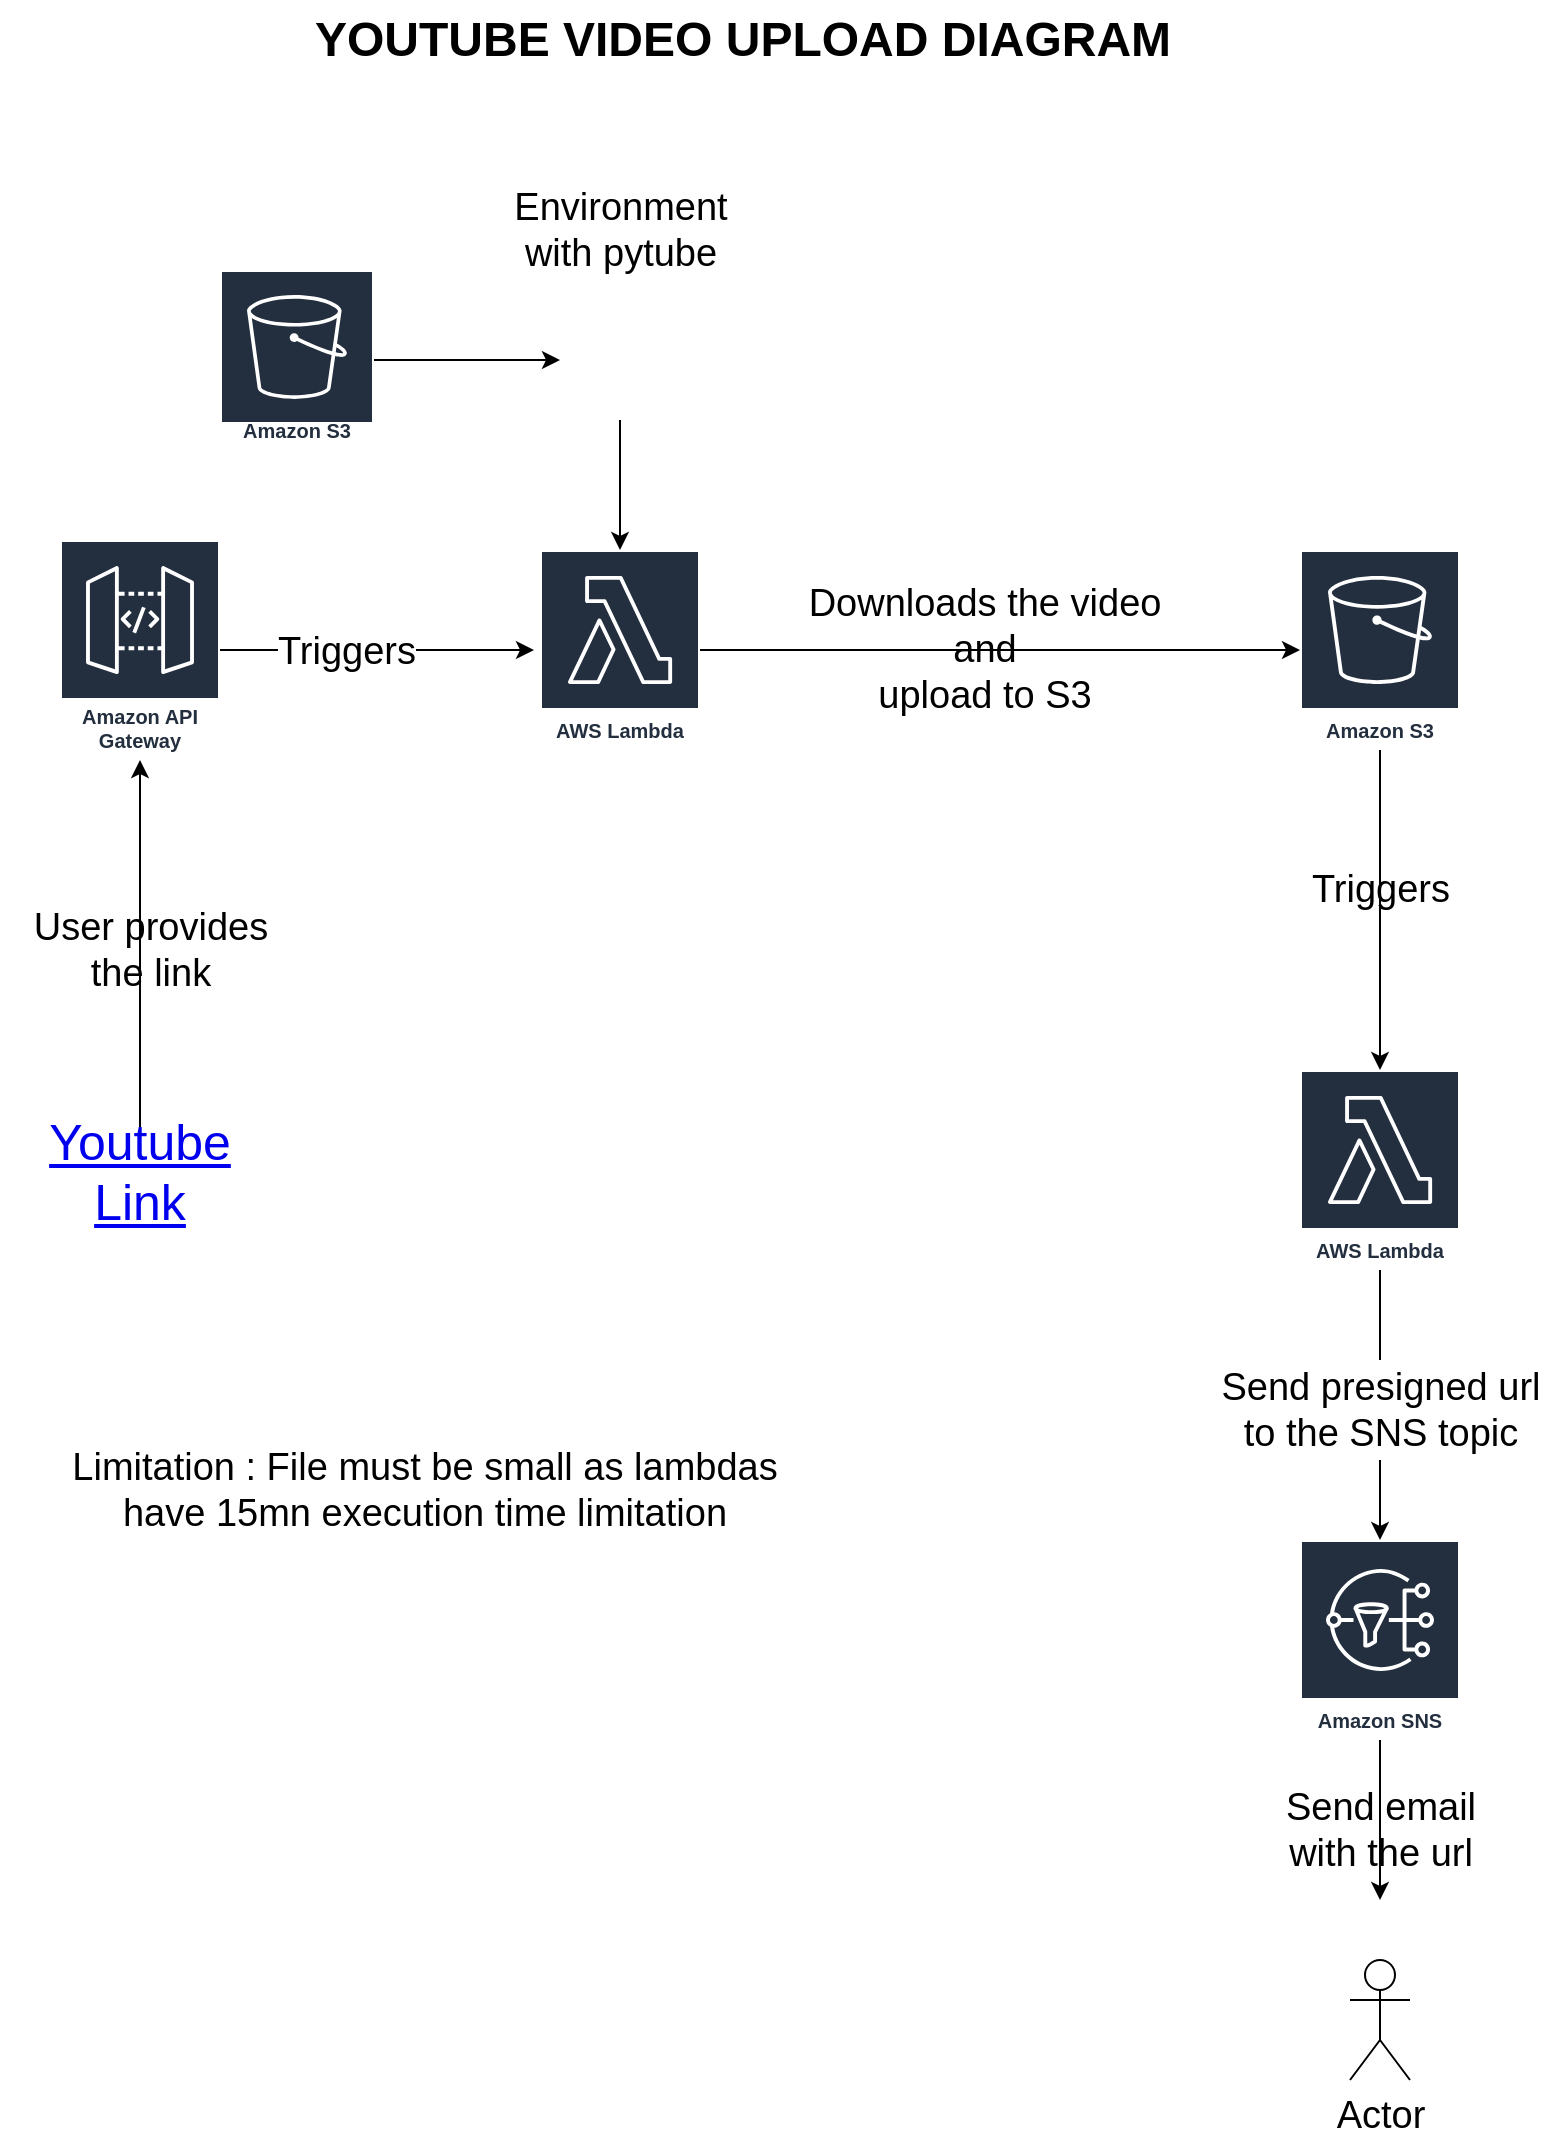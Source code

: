 <mxfile version="14.8.5" type="device" pages="5"><diagram id="CkXEugcUKZw_d5juXA9w" name="1st solution"><mxGraphModel dx="1730" dy="912" grid="1" gridSize="10" guides="1" tooltips="1" connect="1" arrows="1" fold="1" page="1" pageScale="1" pageWidth="827" pageHeight="1169" math="0" shadow="0"><root><mxCell id="0"/><mxCell id="1" parent="0"/><mxCell id="hHfQ01F3q0a4T5X6i5jK-23" style="edgeStyle=orthogonalEdgeStyle;rounded=0;orthogonalLoop=1;jettySize=auto;html=1;fontSize=19;" edge="1" parent="1" source="hHfQ01F3q0a4T5X6i5jK-1" target="hHfQ01F3q0a4T5X6i5jK-4"><mxGeometry relative="1" as="geometry"/></mxCell><UserObject label="Youtube Link" link="https://www.draw.io" id="hHfQ01F3q0a4T5X6i5jK-1"><mxCell style="text;html=1;strokeColor=none;fillColor=none;whiteSpace=wrap;align=center;verticalAlign=middle;fontColor=#0000EE;fontStyle=4;fontSize=25;" vertex="1" parent="1"><mxGeometry x="43" y="585" width="140" height="40" as="geometry"/></mxCell></UserObject><mxCell id="hHfQ01F3q0a4T5X6i5jK-28" style="edgeStyle=orthogonalEdgeStyle;rounded=0;orthogonalLoop=1;jettySize=auto;html=1;fontSize=19;startArrow=none;" edge="1" parent="1" source="hHfQ01F3q0a4T5X6i5jK-32" target="hHfQ01F3q0a4T5X6i5jK-27"><mxGeometry relative="1" as="geometry"/></mxCell><mxCell id="hHfQ01F3q0a4T5X6i5jK-31" style="edgeStyle=orthogonalEdgeStyle;rounded=0;orthogonalLoop=1;jettySize=auto;html=1;fontSize=19;" edge="1" parent="1" source="hHfQ01F3q0a4T5X6i5jK-2" target="hHfQ01F3q0a4T5X6i5jK-30"><mxGeometry relative="1" as="geometry"/></mxCell><mxCell id="hHfQ01F3q0a4T5X6i5jK-2" value="Amazon S3" style="outlineConnect=0;fontColor=#232F3E;gradientColor=none;strokeColor=#ffffff;fillColor=#232F3E;dashed=0;verticalLabelPosition=middle;verticalAlign=bottom;align=center;html=1;whiteSpace=wrap;fontSize=10;fontStyle=1;spacing=3;shape=mxgraph.aws4.productIcon;prIcon=mxgraph.aws4.s3;" vertex="1" parent="1"><mxGeometry x="693" y="295" width="80" height="100" as="geometry"/></mxCell><mxCell id="hHfQ01F3q0a4T5X6i5jK-13" value="" style="edgeStyle=orthogonalEdgeStyle;rounded=0;orthogonalLoop=1;jettySize=auto;html=1;fontSize=25;" edge="1" parent="1" source="hHfQ01F3q0a4T5X6i5jK-3" target="hHfQ01F3q0a4T5X6i5jK-2"><mxGeometry relative="1" as="geometry"><mxPoint x="473" y="345" as="targetPoint"/></mxGeometry></mxCell><mxCell id="hHfQ01F3q0a4T5X6i5jK-3" value="AWS Lambda" style="outlineConnect=0;fontColor=#232F3E;gradientColor=none;strokeColor=#ffffff;fillColor=#232F3E;dashed=0;verticalLabelPosition=middle;verticalAlign=bottom;align=center;html=1;whiteSpace=wrap;fontSize=10;fontStyle=1;spacing=3;shape=mxgraph.aws4.productIcon;prIcon=mxgraph.aws4.lambda;" vertex="1" parent="1"><mxGeometry x="313" y="295" width="80" height="100" as="geometry"/></mxCell><mxCell id="hHfQ01F3q0a4T5X6i5jK-20" style="edgeStyle=orthogonalEdgeStyle;rounded=0;orthogonalLoop=1;jettySize=auto;html=1;fontSize=19;" edge="1" parent="1" source="hHfQ01F3q0a4T5X6i5jK-4"><mxGeometry relative="1" as="geometry"><mxPoint x="310" y="345" as="targetPoint"/></mxGeometry></mxCell><mxCell id="hHfQ01F3q0a4T5X6i5jK-21" value="Triggers" style="edgeLabel;html=1;align=center;verticalAlign=middle;resizable=0;points=[];fontSize=19;" vertex="1" connectable="0" parent="hHfQ01F3q0a4T5X6i5jK-20"><mxGeometry x="-0.197" y="-7" relative="1" as="geometry"><mxPoint y="-6" as="offset"/></mxGeometry></mxCell><mxCell id="hHfQ01F3q0a4T5X6i5jK-4" value="Amazon API Gateway" style="outlineConnect=0;fontColor=#232F3E;gradientColor=none;strokeColor=#ffffff;fillColor=#232F3E;dashed=0;verticalLabelPosition=middle;verticalAlign=bottom;align=center;html=1;whiteSpace=wrap;fontSize=10;fontStyle=1;spacing=3;shape=mxgraph.aws4.productIcon;prIcon=mxgraph.aws4.api_gateway;" vertex="1" parent="1"><mxGeometry x="73" y="290" width="80" height="110" as="geometry"/></mxCell><mxCell id="hHfQ01F3q0a4T5X6i5jK-16" value="" style="edgeStyle=orthogonalEdgeStyle;rounded=0;orthogonalLoop=1;jettySize=auto;html=1;fontSize=19;" edge="1" parent="1" source="hHfQ01F3q0a4T5X6i5jK-6" target="hHfQ01F3q0a4T5X6i5jK-3"><mxGeometry relative="1" as="geometry"/></mxCell><mxCell id="hHfQ01F3q0a4T5X6i5jK-6" value="" style="shape=image;html=1;verticalAlign=top;verticalLabelPosition=bottom;labelBackgroundColor=#ffffff;imageAspect=0;aspect=fixed;image=https://cdn3.iconfinder.com/data/icons/file-extension-names-vol-3-2/512/2-128.png;fontSize=25;" vertex="1" parent="1"><mxGeometry x="323" y="170" width="60" height="60" as="geometry"/></mxCell><mxCell id="hHfQ01F3q0a4T5X6i5jK-18" value="" style="edgeStyle=orthogonalEdgeStyle;rounded=0;orthogonalLoop=1;jettySize=auto;html=1;fontSize=19;" edge="1" parent="1" source="hHfQ01F3q0a4T5X6i5jK-17" target="hHfQ01F3q0a4T5X6i5jK-6"><mxGeometry relative="1" as="geometry"/></mxCell><mxCell id="hHfQ01F3q0a4T5X6i5jK-17" value="Amazon S3" style="outlineConnect=0;fontColor=#232F3E;gradientColor=none;strokeColor=#ffffff;fillColor=#232F3E;dashed=0;verticalLabelPosition=middle;verticalAlign=bottom;align=center;html=1;whiteSpace=wrap;fontSize=10;fontStyle=1;spacing=3;shape=mxgraph.aws4.productIcon;prIcon=mxgraph.aws4.s3;" vertex="1" parent="1"><mxGeometry x="153" y="155" width="77" height="90" as="geometry"/></mxCell><mxCell id="hHfQ01F3q0a4T5X6i5jK-19" value="Environment &lt;br&gt;with pytube" style="text;html=1;align=center;verticalAlign=middle;resizable=0;points=[];autosize=1;strokeColor=none;fontSize=19;" vertex="1" parent="1"><mxGeometry x="293" y="110" width="120" height="50" as="geometry"/></mxCell><mxCell id="hHfQ01F3q0a4T5X6i5jK-22" value="Downloads the video&lt;br&gt;and&lt;br&gt;upload to S3" style="text;html=1;align=center;verticalAlign=middle;resizable=0;points=[];autosize=1;strokeColor=none;fontSize=19;" vertex="1" parent="1"><mxGeometry x="440" y="310" width="190" height="70" as="geometry"/></mxCell><mxCell id="hHfQ01F3q0a4T5X6i5jK-24" value="User provides&lt;br&gt;the link" style="text;html=1;align=center;verticalAlign=middle;resizable=0;points=[];autosize=1;strokeColor=none;fontSize=19;" vertex="1" parent="1"><mxGeometry x="53" y="470" width="130" height="50" as="geometry"/></mxCell><mxCell id="hHfQ01F3q0a4T5X6i5jK-34" style="edgeStyle=orthogonalEdgeStyle;rounded=0;orthogonalLoop=1;jettySize=auto;html=1;fontSize=19;" edge="1" parent="1" source="hHfQ01F3q0a4T5X6i5jK-27"><mxGeometry relative="1" as="geometry"><mxPoint x="733.0" y="970" as="targetPoint"/></mxGeometry></mxCell><mxCell id="hHfQ01F3q0a4T5X6i5jK-27" value="Amazon SNS" style="outlineConnect=0;fontColor=#232F3E;gradientColor=none;strokeColor=#ffffff;fillColor=#232F3E;dashed=0;verticalLabelPosition=middle;verticalAlign=bottom;align=center;html=1;whiteSpace=wrap;fontSize=10;fontStyle=1;spacing=3;shape=mxgraph.aws4.productIcon;prIcon=mxgraph.aws4.sns;" vertex="1" parent="1"><mxGeometry x="693" y="790" width="80" height="100" as="geometry"/></mxCell><mxCell id="hHfQ01F3q0a4T5X6i5jK-29" value="Triggers" style="text;html=1;align=center;verticalAlign=middle;resizable=0;points=[];autosize=1;strokeColor=none;fontSize=19;" vertex="1" parent="1"><mxGeometry x="693" y="450" width="80" height="30" as="geometry"/></mxCell><mxCell id="hHfQ01F3q0a4T5X6i5jK-30" value="AWS Lambda" style="outlineConnect=0;fontColor=#232F3E;gradientColor=none;strokeColor=#ffffff;fillColor=#232F3E;dashed=0;verticalLabelPosition=middle;verticalAlign=bottom;align=center;html=1;whiteSpace=wrap;fontSize=10;fontStyle=1;spacing=3;shape=mxgraph.aws4.productIcon;prIcon=mxgraph.aws4.lambda;" vertex="1" parent="1"><mxGeometry x="693" y="555" width="80" height="100" as="geometry"/></mxCell><mxCell id="hHfQ01F3q0a4T5X6i5jK-32" value="Send presigned url&lt;br&gt;to the SNS topic" style="text;html=1;align=center;verticalAlign=middle;resizable=0;points=[];autosize=1;strokeColor=none;fontSize=19;" vertex="1" parent="1"><mxGeometry x="648" y="700" width="170" height="50" as="geometry"/></mxCell><mxCell id="hHfQ01F3q0a4T5X6i5jK-33" value="" style="edgeStyle=orthogonalEdgeStyle;rounded=0;orthogonalLoop=1;jettySize=auto;html=1;fontSize=19;endArrow=none;" edge="1" parent="1" source="hHfQ01F3q0a4T5X6i5jK-30" target="hHfQ01F3q0a4T5X6i5jK-32"><mxGeometry relative="1" as="geometry"><mxPoint x="733.0" y="655" as="sourcePoint"/><mxPoint x="733.0" y="790" as="targetPoint"/></mxGeometry></mxCell><mxCell id="hHfQ01F3q0a4T5X6i5jK-35" value="Send email&lt;br&gt;with the url" style="text;html=1;align=center;verticalAlign=middle;resizable=0;points=[];autosize=1;strokeColor=none;fontSize=19;" vertex="1" parent="1"><mxGeometry x="678" y="910" width="110" height="50" as="geometry"/></mxCell><mxCell id="hHfQ01F3q0a4T5X6i5jK-36" value="Actor" style="shape=umlActor;verticalLabelPosition=bottom;verticalAlign=top;html=1;outlineConnect=0;fontSize=19;" vertex="1" parent="1"><mxGeometry x="718" y="1000" width="30" height="60" as="geometry"/></mxCell><mxCell id="7cenPhq9zd8ECS-bUvRx-1" value="Limitation : File must be small as lambdas &lt;br&gt;have 15mn execution time limitation" style="text;html=1;align=center;verticalAlign=middle;resizable=0;points=[];autosize=1;strokeColor=none;fontSize=19;" vertex="1" parent="1"><mxGeometry x="70" y="740" width="370" height="50" as="geometry"/></mxCell><mxCell id="qAFbaElQGYHwqM_jzSL3-3" value="YOUTUBE VIDEO UPLOAD DIAGRAM" style="text;strokeColor=none;fillColor=none;html=1;fontSize=24;fontStyle=1;verticalAlign=middle;align=center;" vertex="1" parent="1"><mxGeometry x="364" y="20" width="100" height="40" as="geometry"/></mxCell></root></mxGraphModel></diagram><diagram id="yUl27HKj5xMVKXNqGiRb" name="Better 1st solution"><mxGraphModel dx="1483" dy="781" grid="1" gridSize="10" guides="1" tooltips="1" connect="1" arrows="1" fold="1" page="1" pageScale="1" pageWidth="827" pageHeight="1169" math="0" shadow="0"><root><mxCell id="KLhBaCq9OAug1qsyC21u-0"/><mxCell id="KLhBaCq9OAug1qsyC21u-1" parent="KLhBaCq9OAug1qsyC21u-0"/><mxCell id="4Ydvuu7Wp7IJDGyUE14x-0" style="edgeStyle=orthogonalEdgeStyle;rounded=0;orthogonalLoop=1;jettySize=auto;html=1;fontSize=19;" edge="1" parent="KLhBaCq9OAug1qsyC21u-1" source="4Ydvuu7Wp7IJDGyUE14x-1" target="4Ydvuu7Wp7IJDGyUE14x-9"><mxGeometry relative="1" as="geometry"/></mxCell><UserObject label="Youtube Link" link="https://www.draw.io" id="4Ydvuu7Wp7IJDGyUE14x-1"><mxCell style="text;html=1;strokeColor=none;fillColor=none;whiteSpace=wrap;align=center;verticalAlign=middle;fontColor=#0000EE;fontStyle=4;fontSize=25;" vertex="1" parent="KLhBaCq9OAug1qsyC21u-1"><mxGeometry x="43" y="585" width="140" height="40" as="geometry"/></mxCell></UserObject><mxCell id="4Ydvuu7Wp7IJDGyUE14x-2" style="edgeStyle=orthogonalEdgeStyle;rounded=0;orthogonalLoop=1;jettySize=auto;html=1;fontSize=19;startArrow=none;" edge="1" parent="KLhBaCq9OAug1qsyC21u-1" source="4Ydvuu7Wp7IJDGyUE14x-21" target="4Ydvuu7Wp7IJDGyUE14x-18"><mxGeometry relative="1" as="geometry"/></mxCell><mxCell id="4Ydvuu7Wp7IJDGyUE14x-3" style="edgeStyle=orthogonalEdgeStyle;rounded=0;orthogonalLoop=1;jettySize=auto;html=1;fontSize=19;" edge="1" parent="KLhBaCq9OAug1qsyC21u-1" source="4Ydvuu7Wp7IJDGyUE14x-4" target="4Ydvuu7Wp7IJDGyUE14x-20"><mxGeometry relative="1" as="geometry"/></mxCell><mxCell id="4Ydvuu7Wp7IJDGyUE14x-4" value="Amazon S3" style="outlineConnect=0;fontColor=#232F3E;gradientColor=none;strokeColor=#ffffff;fillColor=#232F3E;dashed=0;verticalLabelPosition=middle;verticalAlign=bottom;align=center;html=1;whiteSpace=wrap;fontSize=10;fontStyle=1;spacing=3;shape=mxgraph.aws4.productIcon;prIcon=mxgraph.aws4.s3;" vertex="1" parent="KLhBaCq9OAug1qsyC21u-1"><mxGeometry x="693" y="295" width="80" height="100" as="geometry"/></mxCell><mxCell id="4Ydvuu7Wp7IJDGyUE14x-5" value="" style="edgeStyle=orthogonalEdgeStyle;rounded=0;orthogonalLoop=1;jettySize=auto;html=1;fontSize=25;" edge="1" parent="KLhBaCq9OAug1qsyC21u-1" target="4Ydvuu7Wp7IJDGyUE14x-4"><mxGeometry relative="1" as="geometry"><mxPoint x="473" y="345" as="targetPoint"/><mxPoint x="393" y="345" as="sourcePoint"/></mxGeometry></mxCell><mxCell id="4Ydvuu7Wp7IJDGyUE14x-7" style="edgeStyle=orthogonalEdgeStyle;rounded=0;orthogonalLoop=1;jettySize=auto;html=1;fontSize=19;" edge="1" parent="KLhBaCq9OAug1qsyC21u-1" source="4Ydvuu7Wp7IJDGyUE14x-9"><mxGeometry relative="1" as="geometry"><mxPoint x="310" y="345" as="targetPoint"/></mxGeometry></mxCell><mxCell id="4Ydvuu7Wp7IJDGyUE14x-8" value="Triggers" style="edgeLabel;html=1;align=center;verticalAlign=middle;resizable=0;points=[];fontSize=19;" vertex="1" connectable="0" parent="4Ydvuu7Wp7IJDGyUE14x-7"><mxGeometry x="-0.197" y="-7" relative="1" as="geometry"><mxPoint y="-6" as="offset"/></mxGeometry></mxCell><mxCell id="4Ydvuu7Wp7IJDGyUE14x-9" value="Amazon API Gateway" style="outlineConnect=0;fontColor=#232F3E;gradientColor=none;strokeColor=#ffffff;fillColor=#232F3E;dashed=0;verticalLabelPosition=middle;verticalAlign=bottom;align=center;html=1;whiteSpace=wrap;fontSize=10;fontStyle=1;spacing=3;shape=mxgraph.aws4.productIcon;prIcon=mxgraph.aws4.api_gateway;" vertex="1" parent="KLhBaCq9OAug1qsyC21u-1"><mxGeometry x="73" y="290" width="80" height="110" as="geometry"/></mxCell><mxCell id="4Ydvuu7Wp7IJDGyUE14x-10" value="" style="edgeStyle=orthogonalEdgeStyle;rounded=0;orthogonalLoop=1;jettySize=auto;html=1;fontSize=19;" edge="1" parent="KLhBaCq9OAug1qsyC21u-1" source="4Ydvuu7Wp7IJDGyUE14x-11"><mxGeometry relative="1" as="geometry"><mxPoint x="353" y="295" as="targetPoint"/></mxGeometry></mxCell><mxCell id="4Ydvuu7Wp7IJDGyUE14x-11" value="" style="shape=image;html=1;verticalAlign=top;verticalLabelPosition=bottom;labelBackgroundColor=#ffffff;imageAspect=0;aspect=fixed;image=https://cdn3.iconfinder.com/data/icons/file-extension-names-vol-3-2/512/2-128.png;fontSize=25;" vertex="1" parent="KLhBaCq9OAug1qsyC21u-1"><mxGeometry x="323" y="170" width="60" height="60" as="geometry"/></mxCell><mxCell id="4Ydvuu7Wp7IJDGyUE14x-12" value="" style="edgeStyle=orthogonalEdgeStyle;rounded=0;orthogonalLoop=1;jettySize=auto;html=1;fontSize=19;" edge="1" parent="KLhBaCq9OAug1qsyC21u-1" source="4Ydvuu7Wp7IJDGyUE14x-13" target="4Ydvuu7Wp7IJDGyUE14x-11"><mxGeometry relative="1" as="geometry"/></mxCell><mxCell id="4Ydvuu7Wp7IJDGyUE14x-13" value="Amazon S3" style="outlineConnect=0;fontColor=#232F3E;gradientColor=none;strokeColor=#ffffff;fillColor=#232F3E;dashed=0;verticalLabelPosition=middle;verticalAlign=bottom;align=center;html=1;whiteSpace=wrap;fontSize=10;fontStyle=1;spacing=3;shape=mxgraph.aws4.productIcon;prIcon=mxgraph.aws4.s3;" vertex="1" parent="KLhBaCq9OAug1qsyC21u-1"><mxGeometry x="153" y="155" width="77" height="90" as="geometry"/></mxCell><mxCell id="4Ydvuu7Wp7IJDGyUE14x-14" value="Environment &lt;br&gt;with pytube" style="text;html=1;align=center;verticalAlign=middle;resizable=0;points=[];autosize=1;strokeColor=none;fontSize=19;" vertex="1" parent="KLhBaCq9OAug1qsyC21u-1"><mxGeometry x="293" y="110" width="120" height="50" as="geometry"/></mxCell><mxCell id="4Ydvuu7Wp7IJDGyUE14x-15" value="Downloads the video&lt;br&gt;and&lt;br&gt;upload to S3" style="text;html=1;align=center;verticalAlign=middle;resizable=0;points=[];autosize=1;strokeColor=none;fontSize=19;" vertex="1" parent="KLhBaCq9OAug1qsyC21u-1"><mxGeometry x="440" y="310" width="190" height="70" as="geometry"/></mxCell><mxCell id="4Ydvuu7Wp7IJDGyUE14x-16" value="User provides&lt;br&gt;the link" style="text;html=1;align=center;verticalAlign=middle;resizable=0;points=[];autosize=1;strokeColor=none;fontSize=19;" vertex="1" parent="KLhBaCq9OAug1qsyC21u-1"><mxGeometry x="53" y="470" width="130" height="50" as="geometry"/></mxCell><mxCell id="4Ydvuu7Wp7IJDGyUE14x-17" style="edgeStyle=orthogonalEdgeStyle;rounded=0;orthogonalLoop=1;jettySize=auto;html=1;fontSize=19;" edge="1" parent="KLhBaCq9OAug1qsyC21u-1" source="4Ydvuu7Wp7IJDGyUE14x-18"><mxGeometry relative="1" as="geometry"><mxPoint x="733" y="970" as="targetPoint"/></mxGeometry></mxCell><mxCell id="4Ydvuu7Wp7IJDGyUE14x-18" value="Amazon SNS" style="outlineConnect=0;fontColor=#232F3E;gradientColor=none;strokeColor=#ffffff;fillColor=#232F3E;dashed=0;verticalLabelPosition=middle;verticalAlign=bottom;align=center;html=1;whiteSpace=wrap;fontSize=10;fontStyle=1;spacing=3;shape=mxgraph.aws4.productIcon;prIcon=mxgraph.aws4.sns;" vertex="1" parent="KLhBaCq9OAug1qsyC21u-1"><mxGeometry x="693" y="790" width="80" height="100" as="geometry"/></mxCell><mxCell id="4Ydvuu7Wp7IJDGyUE14x-19" value="Triggers" style="text;html=1;align=center;verticalAlign=middle;resizable=0;points=[];autosize=1;strokeColor=none;fontSize=19;" vertex="1" parent="KLhBaCq9OAug1qsyC21u-1"><mxGeometry x="693" y="450" width="80" height="30" as="geometry"/></mxCell><mxCell id="4Ydvuu7Wp7IJDGyUE14x-20" value="AWS Lambda" style="outlineConnect=0;fontColor=#232F3E;gradientColor=none;strokeColor=#ffffff;fillColor=#232F3E;dashed=0;verticalLabelPosition=middle;verticalAlign=bottom;align=center;html=1;whiteSpace=wrap;fontSize=10;fontStyle=1;spacing=3;shape=mxgraph.aws4.productIcon;prIcon=mxgraph.aws4.lambda;" vertex="1" parent="KLhBaCq9OAug1qsyC21u-1"><mxGeometry x="693" y="555" width="80" height="100" as="geometry"/></mxCell><mxCell id="4Ydvuu7Wp7IJDGyUE14x-21" value="Send presigned url&lt;br&gt;to the SNS topic" style="text;html=1;align=center;verticalAlign=middle;resizable=0;points=[];autosize=1;strokeColor=none;fontSize=19;" vertex="1" parent="KLhBaCq9OAug1qsyC21u-1"><mxGeometry x="648" y="700" width="170" height="50" as="geometry"/></mxCell><mxCell id="4Ydvuu7Wp7IJDGyUE14x-22" value="" style="edgeStyle=orthogonalEdgeStyle;rounded=0;orthogonalLoop=1;jettySize=auto;html=1;fontSize=19;endArrow=none;" edge="1" parent="KLhBaCq9OAug1qsyC21u-1" source="4Ydvuu7Wp7IJDGyUE14x-20" target="4Ydvuu7Wp7IJDGyUE14x-21"><mxGeometry relative="1" as="geometry"><mxPoint x="733.0" y="655" as="sourcePoint"/><mxPoint x="733.0" y="790" as="targetPoint"/></mxGeometry></mxCell><mxCell id="4Ydvuu7Wp7IJDGyUE14x-23" value="Send email&lt;br&gt;with the url" style="text;html=1;align=center;verticalAlign=middle;resizable=0;points=[];autosize=1;strokeColor=none;fontSize=19;" vertex="1" parent="KLhBaCq9OAug1qsyC21u-1"><mxGeometry x="678" y="910" width="110" height="50" as="geometry"/></mxCell><mxCell id="4Ydvuu7Wp7IJDGyUE14x-24" value="Actor" style="shape=umlActor;verticalLabelPosition=bottom;verticalAlign=top;html=1;outlineConnect=0;fontSize=19;" vertex="1" parent="KLhBaCq9OAug1qsyC21u-1"><mxGeometry x="718" y="1000" width="30" height="60" as="geometry"/></mxCell><mxCell id="4Ydvuu7Wp7IJDGyUE14x-25" value="Fargate provides possibility to download bigger files" style="text;html=1;align=center;verticalAlign=middle;resizable=0;points=[];autosize=1;strokeColor=none;fontSize=19;" vertex="1" parent="KLhBaCq9OAug1qsyC21u-1"><mxGeometry x="30" y="750" width="450" height="30" as="geometry"/></mxCell><mxCell id="4Ydvuu7Wp7IJDGyUE14x-26" value="AWS Fargate" style="outlineConnect=0;fontColor=#232F3E;gradientColor=none;strokeColor=#ffffff;fillColor=#232F3E;dashed=0;verticalLabelPosition=middle;verticalAlign=bottom;align=center;html=1;whiteSpace=wrap;fontSize=10;fontStyle=1;spacing=3;shape=mxgraph.aws4.productIcon;prIcon=mxgraph.aws4.fargate;" vertex="1" parent="KLhBaCq9OAug1qsyC21u-1"><mxGeometry x="313" y="295" width="80" height="100" as="geometry"/></mxCell></root></mxGraphModel></diagram><diagram id="H7H9M3ZBJqP6MCiFltP9" name="Solution with EC2"><mxGraphModel dx="2076" dy="1094" grid="1" gridSize="10" guides="1" tooltips="1" connect="1" arrows="1" fold="1" page="1" pageScale="1" pageWidth="827" pageHeight="1169" math="0" shadow="0"><root><mxCell id="kkYl-izOyDZt_Fz9TpIF-0"/><mxCell id="kkYl-izOyDZt_Fz9TpIF-1" parent="kkYl-izOyDZt_Fz9TpIF-0"/><mxCell id="kkYl-izOyDZt_Fz9TpIF-2" style="edgeStyle=orthogonalEdgeStyle;rounded=0;orthogonalLoop=1;jettySize=auto;html=1;fontSize=19;" edge="1" parent="kkYl-izOyDZt_Fz9TpIF-1" source="kkYl-izOyDZt_Fz9TpIF-3" target="kkYl-izOyDZt_Fz9TpIF-11"><mxGeometry relative="1" as="geometry"/></mxCell><UserObject label="Youtube Link" link="https://www.draw.io" id="kkYl-izOyDZt_Fz9TpIF-3"><mxCell style="text;html=1;strokeColor=none;fillColor=none;whiteSpace=wrap;align=center;verticalAlign=middle;fontColor=#0000EE;fontStyle=4;fontSize=25;" vertex="1" parent="kkYl-izOyDZt_Fz9TpIF-1"><mxGeometry x="43" y="585" width="140" height="40" as="geometry"/></mxCell></UserObject><mxCell id="kkYl-izOyDZt_Fz9TpIF-4" style="edgeStyle=orthogonalEdgeStyle;rounded=0;orthogonalLoop=1;jettySize=auto;html=1;fontSize=19;startArrow=none;" edge="1" parent="kkYl-izOyDZt_Fz9TpIF-1" source="kkYl-izOyDZt_Fz9TpIF-23" target="kkYl-izOyDZt_Fz9TpIF-20"><mxGeometry relative="1" as="geometry"/></mxCell><mxCell id="kkYl-izOyDZt_Fz9TpIF-5" style="edgeStyle=orthogonalEdgeStyle;rounded=0;orthogonalLoop=1;jettySize=auto;html=1;fontSize=19;" edge="1" parent="kkYl-izOyDZt_Fz9TpIF-1" source="kkYl-izOyDZt_Fz9TpIF-6" target="kkYl-izOyDZt_Fz9TpIF-22"><mxGeometry relative="1" as="geometry"/></mxCell><mxCell id="kkYl-izOyDZt_Fz9TpIF-6" value="Amazon S3" style="outlineConnect=0;fontColor=#232F3E;gradientColor=none;strokeColor=#ffffff;fillColor=#232F3E;dashed=0;verticalLabelPosition=middle;verticalAlign=bottom;align=center;html=1;whiteSpace=wrap;fontSize=10;fontStyle=1;spacing=3;shape=mxgraph.aws4.productIcon;prIcon=mxgraph.aws4.s3;" vertex="1" parent="kkYl-izOyDZt_Fz9TpIF-1"><mxGeometry x="693" y="295" width="80" height="100" as="geometry"/></mxCell><mxCell id="kkYl-izOyDZt_Fz9TpIF-7" value="" style="edgeStyle=orthogonalEdgeStyle;rounded=0;orthogonalLoop=1;jettySize=auto;html=1;fontSize=25;" edge="1" parent="kkYl-izOyDZt_Fz9TpIF-1" target="kkYl-izOyDZt_Fz9TpIF-6"><mxGeometry relative="1" as="geometry"><mxPoint x="473" y="345" as="targetPoint"/><mxPoint x="393" y="345" as="sourcePoint"/></mxGeometry></mxCell><mxCell id="kkYl-izOyDZt_Fz9TpIF-28" style="edgeStyle=orthogonalEdgeStyle;rounded=0;orthogonalLoop=1;jettySize=auto;html=1;fontSize=19;" edge="1" parent="kkYl-izOyDZt_Fz9TpIF-1" source="kkYl-izOyDZt_Fz9TpIF-11" target="kkYl-izOyDZt_Fz9TpIF-27"><mxGeometry relative="1" as="geometry"/></mxCell><mxCell id="kkYl-izOyDZt_Fz9TpIF-11" value="Amazon API Gateway" style="outlineConnect=0;fontColor=#232F3E;gradientColor=none;strokeColor=#ffffff;fillColor=#232F3E;dashed=0;verticalLabelPosition=middle;verticalAlign=bottom;align=center;html=1;whiteSpace=wrap;fontSize=10;fontStyle=1;spacing=3;shape=mxgraph.aws4.productIcon;prIcon=mxgraph.aws4.api_gateway;" vertex="1" parent="kkYl-izOyDZt_Fz9TpIF-1"><mxGeometry x="73" y="290" width="80" height="110" as="geometry"/></mxCell><mxCell id="kkYl-izOyDZt_Fz9TpIF-17" value="Downloads the video&lt;br&gt;and&lt;br&gt;upload to S3" style="text;html=1;align=center;verticalAlign=middle;resizable=0;points=[];autosize=1;strokeColor=none;fontSize=19;" vertex="1" parent="kkYl-izOyDZt_Fz9TpIF-1"><mxGeometry x="440" y="310" width="190" height="70" as="geometry"/></mxCell><mxCell id="kkYl-izOyDZt_Fz9TpIF-18" value="User provides&lt;br&gt;the link" style="text;html=1;align=center;verticalAlign=middle;resizable=0;points=[];autosize=1;strokeColor=none;fontSize=19;" vertex="1" parent="kkYl-izOyDZt_Fz9TpIF-1"><mxGeometry x="53" y="470" width="130" height="50" as="geometry"/></mxCell><mxCell id="kkYl-izOyDZt_Fz9TpIF-19" style="edgeStyle=orthogonalEdgeStyle;rounded=0;orthogonalLoop=1;jettySize=auto;html=1;fontSize=19;" edge="1" parent="kkYl-izOyDZt_Fz9TpIF-1" source="kkYl-izOyDZt_Fz9TpIF-20"><mxGeometry relative="1" as="geometry"><mxPoint x="733" y="970" as="targetPoint"/></mxGeometry></mxCell><mxCell id="kkYl-izOyDZt_Fz9TpIF-20" value="Amazon SNS" style="outlineConnect=0;fontColor=#232F3E;gradientColor=none;strokeColor=#ffffff;fillColor=#232F3E;dashed=0;verticalLabelPosition=middle;verticalAlign=bottom;align=center;html=1;whiteSpace=wrap;fontSize=10;fontStyle=1;spacing=3;shape=mxgraph.aws4.productIcon;prIcon=mxgraph.aws4.sns;" vertex="1" parent="kkYl-izOyDZt_Fz9TpIF-1"><mxGeometry x="693" y="790" width="80" height="100" as="geometry"/></mxCell><mxCell id="kkYl-izOyDZt_Fz9TpIF-21" value="Triggers" style="text;html=1;align=center;verticalAlign=middle;resizable=0;points=[];autosize=1;strokeColor=none;fontSize=19;" vertex="1" parent="kkYl-izOyDZt_Fz9TpIF-1"><mxGeometry x="693" y="450" width="80" height="30" as="geometry"/></mxCell><mxCell id="kkYl-izOyDZt_Fz9TpIF-22" value="AWS Lambda" style="outlineConnect=0;fontColor=#232F3E;gradientColor=none;strokeColor=#ffffff;fillColor=#232F3E;dashed=0;verticalLabelPosition=middle;verticalAlign=bottom;align=center;html=1;whiteSpace=wrap;fontSize=10;fontStyle=1;spacing=3;shape=mxgraph.aws4.productIcon;prIcon=mxgraph.aws4.lambda;" vertex="1" parent="kkYl-izOyDZt_Fz9TpIF-1"><mxGeometry x="693" y="555" width="80" height="100" as="geometry"/></mxCell><mxCell id="kkYl-izOyDZt_Fz9TpIF-23" value="Send presigned url&lt;br&gt;to the SNS topic" style="text;html=1;align=center;verticalAlign=middle;resizable=0;points=[];autosize=1;strokeColor=none;fontSize=19;" vertex="1" parent="kkYl-izOyDZt_Fz9TpIF-1"><mxGeometry x="648" y="700" width="170" height="50" as="geometry"/></mxCell><mxCell id="kkYl-izOyDZt_Fz9TpIF-24" value="" style="edgeStyle=orthogonalEdgeStyle;rounded=0;orthogonalLoop=1;jettySize=auto;html=1;fontSize=19;endArrow=none;" edge="1" parent="kkYl-izOyDZt_Fz9TpIF-1" source="kkYl-izOyDZt_Fz9TpIF-22" target="kkYl-izOyDZt_Fz9TpIF-23"><mxGeometry relative="1" as="geometry"><mxPoint x="733.0" y="655" as="sourcePoint"/><mxPoint x="733.0" y="790" as="targetPoint"/></mxGeometry></mxCell><mxCell id="kkYl-izOyDZt_Fz9TpIF-25" value="Send email&lt;br&gt;with the url" style="text;html=1;align=center;verticalAlign=middle;resizable=0;points=[];autosize=1;strokeColor=none;fontSize=19;" vertex="1" parent="kkYl-izOyDZt_Fz9TpIF-1"><mxGeometry x="678" y="910" width="110" height="50" as="geometry"/></mxCell><mxCell id="kkYl-izOyDZt_Fz9TpIF-26" value="Actor" style="shape=umlActor;verticalLabelPosition=bottom;verticalAlign=top;html=1;outlineConnect=0;fontSize=19;" vertex="1" parent="kkYl-izOyDZt_Fz9TpIF-1"><mxGeometry x="718" y="1000" width="30" height="60" as="geometry"/></mxCell><mxCell id="kkYl-izOyDZt_Fz9TpIF-27" value="Amazon EC2" style="outlineConnect=0;fontColor=#232F3E;gradientColor=none;strokeColor=#ffffff;fillColor=#232F3E;dashed=0;verticalLabelPosition=middle;verticalAlign=bottom;align=center;html=1;whiteSpace=wrap;fontSize=10;fontStyle=1;spacing=3;shape=mxgraph.aws4.productIcon;prIcon=mxgraph.aws4.ec2;" vertex="1" parent="kkYl-izOyDZt_Fz9TpIF-1"><mxGeometry x="270" y="295" width="80" height="100" as="geometry"/></mxCell></root></mxGraphModel></diagram><diagram id="9-_Fnz0WhIiEsoPfY3az" name="ELB + EC2 solution"><mxGraphModel dx="1483" dy="781" grid="1" gridSize="10" guides="1" tooltips="1" connect="1" arrows="1" fold="1" page="1" pageScale="1" pageWidth="827" pageHeight="1169" math="0" shadow="0"><root><mxCell id="ckXW5zYTc57o47Z6IidT-0"/><mxCell id="ckXW5zYTc57o47Z6IidT-1" parent="ckXW5zYTc57o47Z6IidT-0"/><mxCell id="Vq2jp7CT6FgyvzI_3JwB-38" style="edgeStyle=orthogonalEdgeStyle;rounded=0;orthogonalLoop=1;jettySize=auto;html=1;fontSize=19;" edge="1" parent="ckXW5zYTc57o47Z6IidT-1" source="Vq2jp7CT6FgyvzI_3JwB-1" target="Vq2jp7CT6FgyvzI_3JwB-32"><mxGeometry relative="1" as="geometry"/></mxCell><UserObject label="Youtube Link" link="https://www.draw.io" id="Vq2jp7CT6FgyvzI_3JwB-1"><mxCell style="text;html=1;strokeColor=none;fillColor=none;whiteSpace=wrap;align=center;verticalAlign=middle;fontColor=#0000EE;fontStyle=4;fontSize=25;" vertex="1" parent="ckXW5zYTc57o47Z6IidT-1"><mxGeometry x="40" y="810" width="140" height="40" as="geometry"/></mxCell></UserObject><mxCell id="Vq2jp7CT6FgyvzI_3JwB-2" style="edgeStyle=orthogonalEdgeStyle;rounded=0;orthogonalLoop=1;jettySize=auto;html=1;fontSize=19;startArrow=none;" edge="1" parent="ckXW5zYTc57o47Z6IidT-1" source="Vq2jp7CT6FgyvzI_3JwB-14" target="Vq2jp7CT6FgyvzI_3JwB-11"><mxGeometry relative="1" as="geometry"/></mxCell><mxCell id="Vq2jp7CT6FgyvzI_3JwB-3" style="edgeStyle=orthogonalEdgeStyle;rounded=0;orthogonalLoop=1;jettySize=auto;html=1;fontSize=19;" edge="1" parent="ckXW5zYTc57o47Z6IidT-1" source="Vq2jp7CT6FgyvzI_3JwB-4" target="Vq2jp7CT6FgyvzI_3JwB-13"><mxGeometry relative="1" as="geometry"/></mxCell><mxCell id="Vq2jp7CT6FgyvzI_3JwB-4" value="Amazon S3" style="outlineConnect=0;fontColor=#232F3E;gradientColor=none;strokeColor=#ffffff;fillColor=#232F3E;dashed=0;verticalLabelPosition=middle;verticalAlign=bottom;align=center;html=1;whiteSpace=wrap;fontSize=10;fontStyle=1;spacing=3;shape=mxgraph.aws4.productIcon;prIcon=mxgraph.aws4.s3;" vertex="1" parent="ckXW5zYTc57o47Z6IidT-1"><mxGeometry x="613" y="290" width="80" height="100" as="geometry"/></mxCell><mxCell id="Vq2jp7CT6FgyvzI_3JwB-9" value="User provides&lt;br&gt;the link" style="text;html=1;align=center;verticalAlign=middle;resizable=0;points=[];autosize=1;strokeColor=none;fontSize=19;" vertex="1" parent="ckXW5zYTc57o47Z6IidT-1"><mxGeometry x="45" y="690" width="130" height="50" as="geometry"/></mxCell><mxCell id="Vq2jp7CT6FgyvzI_3JwB-10" style="edgeStyle=orthogonalEdgeStyle;rounded=0;orthogonalLoop=1;jettySize=auto;html=1;fontSize=19;" edge="1" parent="ckXW5zYTc57o47Z6IidT-1" source="Vq2jp7CT6FgyvzI_3JwB-11"><mxGeometry relative="1" as="geometry"><mxPoint x="653" y="915" as="targetPoint"/></mxGeometry></mxCell><mxCell id="Vq2jp7CT6FgyvzI_3JwB-11" value="Amazon SNS" style="outlineConnect=0;fontColor=#232F3E;gradientColor=none;strokeColor=#ffffff;fillColor=#232F3E;dashed=0;verticalLabelPosition=middle;verticalAlign=bottom;align=center;html=1;whiteSpace=wrap;fontSize=10;fontStyle=1;spacing=3;shape=mxgraph.aws4.productIcon;prIcon=mxgraph.aws4.sns;" vertex="1" parent="ckXW5zYTc57o47Z6IidT-1"><mxGeometry x="613" y="735" width="80" height="100" as="geometry"/></mxCell><mxCell id="Vq2jp7CT6FgyvzI_3JwB-12" value="Triggers" style="text;html=1;align=center;verticalAlign=middle;resizable=0;points=[];autosize=1;strokeColor=none;fontSize=19;" vertex="1" parent="ckXW5zYTc57o47Z6IidT-1"><mxGeometry x="613" y="420" width="80" height="30" as="geometry"/></mxCell><mxCell id="Vq2jp7CT6FgyvzI_3JwB-13" value="AWS Lambda" style="outlineConnect=0;fontColor=#232F3E;gradientColor=none;strokeColor=#ffffff;fillColor=#232F3E;dashed=0;verticalLabelPosition=middle;verticalAlign=bottom;align=center;html=1;whiteSpace=wrap;fontSize=10;fontStyle=1;spacing=3;shape=mxgraph.aws4.productIcon;prIcon=mxgraph.aws4.lambda;" vertex="1" parent="ckXW5zYTc57o47Z6IidT-1"><mxGeometry x="613" y="500" width="80" height="100" as="geometry"/></mxCell><mxCell id="Vq2jp7CT6FgyvzI_3JwB-14" value="Send presigned url&lt;br&gt;to the SNS topic" style="text;html=1;align=center;verticalAlign=middle;resizable=0;points=[];autosize=1;strokeColor=none;fontSize=19;" vertex="1" parent="ckXW5zYTc57o47Z6IidT-1"><mxGeometry x="568" y="645" width="170" height="50" as="geometry"/></mxCell><mxCell id="Vq2jp7CT6FgyvzI_3JwB-15" value="" style="edgeStyle=orthogonalEdgeStyle;rounded=0;orthogonalLoop=1;jettySize=auto;html=1;fontSize=19;endArrow=none;" edge="1" parent="ckXW5zYTc57o47Z6IidT-1" source="Vq2jp7CT6FgyvzI_3JwB-13" target="Vq2jp7CT6FgyvzI_3JwB-14"><mxGeometry relative="1" as="geometry"><mxPoint x="653.0" y="600" as="sourcePoint"/><mxPoint x="653.0" y="735" as="targetPoint"/></mxGeometry></mxCell><mxCell id="Vq2jp7CT6FgyvzI_3JwB-16" value="Send email&lt;br&gt;with the url" style="text;html=1;align=center;verticalAlign=middle;resizable=0;points=[];autosize=1;strokeColor=none;fontSize=19;" vertex="1" parent="ckXW5zYTc57o47Z6IidT-1"><mxGeometry x="598" y="855" width="110" height="50" as="geometry"/></mxCell><mxCell id="Vq2jp7CT6FgyvzI_3JwB-17" value="Actor" style="shape=umlActor;verticalLabelPosition=bottom;verticalAlign=top;html=1;outlineConnect=0;fontSize=19;" vertex="1" parent="ckXW5zYTc57o47Z6IidT-1"><mxGeometry x="638" y="945" width="30" height="60" as="geometry"/></mxCell><mxCell id="Vq2jp7CT6FgyvzI_3JwB-23" style="edgeStyle=orthogonalEdgeStyle;rounded=0;orthogonalLoop=1;jettySize=auto;html=1;entryX=0.046;entryY=0.423;entryDx=0;entryDy=0;entryPerimeter=0;fontSize=19;" edge="1" parent="ckXW5zYTc57o47Z6IidT-1" source="Vq2jp7CT6FgyvzI_3JwB-18" target="Vq2jp7CT6FgyvzI_3JwB-4"><mxGeometry relative="1" as="geometry"/></mxCell><mxCell id="Vq2jp7CT6FgyvzI_3JwB-18" value="Amazon EC2" style="outlineConnect=0;fontColor=#232F3E;gradientColor=none;strokeColor=#ffffff;fillColor=#232F3E;dashed=0;verticalLabelPosition=middle;verticalAlign=bottom;align=center;html=1;whiteSpace=wrap;fontSize=10;fontStyle=1;spacing=3;shape=mxgraph.aws4.productIcon;prIcon=mxgraph.aws4.ec2;" vertex="1" parent="ckXW5zYTc57o47Z6IidT-1"><mxGeometry x="260" y="240" width="80" height="100" as="geometry"/></mxCell><mxCell id="Vq2jp7CT6FgyvzI_3JwB-27" value="" style="edgeStyle=orthogonalEdgeStyle;rounded=0;orthogonalLoop=1;jettySize=auto;html=1;fontSize=19;" edge="1" parent="ckXW5zYTc57o47Z6IidT-1" source="Vq2jp7CT6FgyvzI_3JwB-21" target="Vq2jp7CT6FgyvzI_3JwB-22"><mxGeometry relative="1" as="geometry"/></mxCell><mxCell id="Vq2jp7CT6FgyvzI_3JwB-28" style="edgeStyle=orthogonalEdgeStyle;rounded=0;orthogonalLoop=1;jettySize=auto;html=1;fontSize=19;" edge="1" parent="ckXW5zYTc57o47Z6IidT-1" source="Vq2jp7CT6FgyvzI_3JwB-21" target="Vq2jp7CT6FgyvzI_3JwB-18"><mxGeometry relative="1" as="geometry"/></mxCell><mxCell id="Vq2jp7CT6FgyvzI_3JwB-21" value="Application Load Balancing" style="outlineConnect=0;fontColor=#232F3E;gradientColor=none;strokeColor=#ffffff;fillColor=#232F3E;dashed=0;verticalLabelPosition=middle;verticalAlign=bottom;align=center;html=1;whiteSpace=wrap;fontSize=10;fontStyle=1;spacing=3;shape=mxgraph.aws4.productIcon;prIcon=mxgraph.aws4.elastic_load_balancing;" vertex="1" parent="ckXW5zYTc57o47Z6IidT-1"><mxGeometry x="70" y="290" width="80" height="110" as="geometry"/></mxCell><mxCell id="Vq2jp7CT6FgyvzI_3JwB-25" style="edgeStyle=orthogonalEdgeStyle;rounded=0;orthogonalLoop=1;jettySize=auto;html=1;fontSize=19;" edge="1" parent="ckXW5zYTc57o47Z6IidT-1" source="Vq2jp7CT6FgyvzI_3JwB-22" target="Vq2jp7CT6FgyvzI_3JwB-4"><mxGeometry relative="1" as="geometry"/></mxCell><mxCell id="Vq2jp7CT6FgyvzI_3JwB-22" value="Amazon EC2" style="outlineConnect=0;fontColor=#232F3E;gradientColor=none;strokeColor=#ffffff;fillColor=#232F3E;dashed=0;verticalLabelPosition=middle;verticalAlign=bottom;align=center;html=1;whiteSpace=wrap;fontSize=10;fontStyle=1;spacing=3;shape=mxgraph.aws4.productIcon;prIcon=mxgraph.aws4.ec2;" vertex="1" parent="ckXW5zYTc57o47Z6IidT-1"><mxGeometry x="260" y="350" width="80" height="100" as="geometry"/></mxCell><mxCell id="Vq2jp7CT6FgyvzI_3JwB-8" value="Downloads the video&lt;br&gt;and&lt;br&gt;upload to S3" style="text;html=1;align=center;verticalAlign=middle;resizable=0;points=[];autosize=1;strokeColor=none;fontSize=19;" vertex="1" parent="ckXW5zYTc57o47Z6IidT-1"><mxGeometry x="380" y="305" width="190" height="70" as="geometry"/></mxCell><mxCell id="Vq2jp7CT6FgyvzI_3JwB-31" value="" style="group" vertex="1" connectable="0" parent="ckXW5zYTc57o47Z6IidT-1"><mxGeometry x="360" y="162" width="120" height="128" as="geometry"/></mxCell><mxCell id="Vq2jp7CT6FgyvzI_3JwB-29" value="" style="outlineConnect=0;fontColor=#232F3E;gradientColor=none;fillColor=#D05C17;strokeColor=none;dashed=0;verticalLabelPosition=bottom;verticalAlign=top;align=center;html=1;fontSize=12;fontStyle=0;aspect=fixed;pointerEvents=1;shape=mxgraph.aws4.auto_scaling2;" vertex="1" parent="Vq2jp7CT6FgyvzI_3JwB-31"><mxGeometry x="21" width="78" height="78" as="geometry"/></mxCell><mxCell id="Vq2jp7CT6FgyvzI_3JwB-30" value="Auto-scaling&lt;br&gt;&amp;nbsp;group" style="text;html=1;align=center;verticalAlign=middle;resizable=0;points=[];autosize=1;strokeColor=none;fontSize=19;" vertex="1" parent="Vq2jp7CT6FgyvzI_3JwB-31"><mxGeometry y="78" width="120" height="50" as="geometry"/></mxCell><mxCell id="Vq2jp7CT6FgyvzI_3JwB-39" style="edgeStyle=orthogonalEdgeStyle;rounded=0;orthogonalLoop=1;jettySize=auto;html=1;fontSize=19;" edge="1" parent="ckXW5zYTc57o47Z6IidT-1" source="Vq2jp7CT6FgyvzI_3JwB-32" target="Vq2jp7CT6FgyvzI_3JwB-21"><mxGeometry relative="1" as="geometry"/></mxCell><mxCell id="Vq2jp7CT6FgyvzI_3JwB-32" value="Amazon API Gateway" style="outlineConnect=0;fontColor=#232F3E;gradientColor=none;strokeColor=#ffffff;fillColor=#232F3E;dashed=0;verticalLabelPosition=middle;verticalAlign=bottom;align=center;html=1;whiteSpace=wrap;fontSize=10;fontStyle=1;spacing=3;shape=mxgraph.aws4.productIcon;prIcon=mxgraph.aws4.api_gateway;" vertex="1" parent="ckXW5zYTc57o47Z6IidT-1"><mxGeometry x="70" y="530" width="80" height="110" as="geometry"/></mxCell></root></mxGraphModel></diagram><diagram id="LaY5UV5aFkEidIVHQG0C" name="Additional DB check"><mxGraphModel dx="1730" dy="912" grid="1" gridSize="10" guides="1" tooltips="1" connect="1" arrows="1" fold="1" page="1" pageScale="1" pageWidth="827" pageHeight="1169" math="0" shadow="0"><root><mxCell id="qE9Y5pMojXpXDEqfr2i3-0"/><mxCell id="qE9Y5pMojXpXDEqfr2i3-1" parent="qE9Y5pMojXpXDEqfr2i3-0"/><mxCell id="n0otLEKOAeJYW6cfIUoM-0" style="edgeStyle=orthogonalEdgeStyle;rounded=0;orthogonalLoop=1;jettySize=auto;html=1;fontSize=19;" edge="1" parent="qE9Y5pMojXpXDEqfr2i3-1" source="n0otLEKOAeJYW6cfIUoM-1" target="n0otLEKOAeJYW6cfIUoM-26"><mxGeometry relative="1" as="geometry"/></mxCell><UserObject label="Youtube Link" link="https://www.draw.io" id="n0otLEKOAeJYW6cfIUoM-1"><mxCell style="text;html=1;strokeColor=none;fillColor=none;whiteSpace=wrap;align=center;verticalAlign=middle;fontColor=#0000EE;fontStyle=4;fontSize=25;" vertex="1" parent="qE9Y5pMojXpXDEqfr2i3-1"><mxGeometry x="40" y="810" width="140" height="40" as="geometry"/></mxCell></UserObject><mxCell id="n0otLEKOAeJYW6cfIUoM-2" style="edgeStyle=orthogonalEdgeStyle;rounded=0;orthogonalLoop=1;jettySize=auto;html=1;fontSize=19;startArrow=none;" edge="1" parent="qE9Y5pMojXpXDEqfr2i3-1" source="n0otLEKOAeJYW6cfIUoM-10" target="n0otLEKOAeJYW6cfIUoM-7"><mxGeometry relative="1" as="geometry"/></mxCell><mxCell id="n0otLEKOAeJYW6cfIUoM-3" style="edgeStyle=orthogonalEdgeStyle;rounded=0;orthogonalLoop=1;jettySize=auto;html=1;fontSize=19;" edge="1" parent="qE9Y5pMojXpXDEqfr2i3-1" source="n0otLEKOAeJYW6cfIUoM-4" target="n0otLEKOAeJYW6cfIUoM-9"><mxGeometry relative="1" as="geometry"/></mxCell><mxCell id="n0otLEKOAeJYW6cfIUoM-4" value="Amazon S3" style="outlineConnect=0;fontColor=#232F3E;gradientColor=none;strokeColor=#ffffff;fillColor=#232F3E;dashed=0;verticalLabelPosition=middle;verticalAlign=bottom;align=center;html=1;whiteSpace=wrap;fontSize=10;fontStyle=1;spacing=3;shape=mxgraph.aws4.productIcon;prIcon=mxgraph.aws4.s3;" vertex="1" parent="qE9Y5pMojXpXDEqfr2i3-1"><mxGeometry x="613" y="290" width="80" height="100" as="geometry"/></mxCell><mxCell id="n0otLEKOAeJYW6cfIUoM-5" value="User provides&lt;br&gt;the link" style="text;html=1;align=center;verticalAlign=middle;resizable=0;points=[];autosize=1;strokeColor=none;fontSize=19;" vertex="1" parent="qE9Y5pMojXpXDEqfr2i3-1"><mxGeometry x="45" y="690" width="130" height="50" as="geometry"/></mxCell><mxCell id="n0otLEKOAeJYW6cfIUoM-6" style="edgeStyle=orthogonalEdgeStyle;rounded=0;orthogonalLoop=1;jettySize=auto;html=1;fontSize=19;" edge="1" parent="qE9Y5pMojXpXDEqfr2i3-1" source="n0otLEKOAeJYW6cfIUoM-7"><mxGeometry relative="1" as="geometry"><mxPoint x="653" y="915.0" as="targetPoint"/></mxGeometry></mxCell><mxCell id="n0otLEKOAeJYW6cfIUoM-7" value="Amazon SNS" style="outlineConnect=0;fontColor=#232F3E;gradientColor=none;strokeColor=#ffffff;fillColor=#232F3E;dashed=0;verticalLabelPosition=middle;verticalAlign=bottom;align=center;html=1;whiteSpace=wrap;fontSize=10;fontStyle=1;spacing=3;shape=mxgraph.aws4.productIcon;prIcon=mxgraph.aws4.sns;" vertex="1" parent="qE9Y5pMojXpXDEqfr2i3-1"><mxGeometry x="613" y="735" width="80" height="100" as="geometry"/></mxCell><mxCell id="n0otLEKOAeJYW6cfIUoM-8" value="Triggers" style="text;html=1;align=center;verticalAlign=middle;resizable=0;points=[];autosize=1;strokeColor=none;fontSize=19;" vertex="1" parent="qE9Y5pMojXpXDEqfr2i3-1"><mxGeometry x="613" y="420" width="80" height="30" as="geometry"/></mxCell><mxCell id="n0otLEKOAeJYW6cfIUoM-9" value="AWS Lambda" style="outlineConnect=0;fontColor=#232F3E;gradientColor=none;strokeColor=#ffffff;fillColor=#232F3E;dashed=0;verticalLabelPosition=middle;verticalAlign=bottom;align=center;html=1;whiteSpace=wrap;fontSize=10;fontStyle=1;spacing=3;shape=mxgraph.aws4.productIcon;prIcon=mxgraph.aws4.lambda;" vertex="1" parent="qE9Y5pMojXpXDEqfr2i3-1"><mxGeometry x="613" y="500" width="80" height="100" as="geometry"/></mxCell><mxCell id="n0otLEKOAeJYW6cfIUoM-10" value="Send presigned url&lt;br&gt;to the SNS topic" style="text;html=1;align=center;verticalAlign=middle;resizable=0;points=[];autosize=1;strokeColor=none;fontSize=19;" vertex="1" parent="qE9Y5pMojXpXDEqfr2i3-1"><mxGeometry x="568" y="645" width="170" height="50" as="geometry"/></mxCell><mxCell id="n0otLEKOAeJYW6cfIUoM-11" value="" style="edgeStyle=orthogonalEdgeStyle;rounded=0;orthogonalLoop=1;jettySize=auto;html=1;fontSize=19;endArrow=none;" edge="1" parent="qE9Y5pMojXpXDEqfr2i3-1" source="n0otLEKOAeJYW6cfIUoM-9" target="n0otLEKOAeJYW6cfIUoM-10"><mxGeometry relative="1" as="geometry"><mxPoint x="653.0" y="600" as="sourcePoint"/><mxPoint x="653.0" y="735" as="targetPoint"/></mxGeometry></mxCell><mxCell id="n0otLEKOAeJYW6cfIUoM-12" value="Send email&lt;br&gt;with the url" style="text;html=1;align=center;verticalAlign=middle;resizable=0;points=[];autosize=1;strokeColor=none;fontSize=19;" vertex="1" parent="qE9Y5pMojXpXDEqfr2i3-1"><mxGeometry x="598" y="855" width="110" height="50" as="geometry"/></mxCell><mxCell id="n0otLEKOAeJYW6cfIUoM-13" value="Actor" style="shape=umlActor;verticalLabelPosition=bottom;verticalAlign=top;html=1;outlineConnect=0;fontSize=19;" vertex="1" parent="qE9Y5pMojXpXDEqfr2i3-1"><mxGeometry x="638" y="945" width="30" height="60" as="geometry"/></mxCell><mxCell id="n0otLEKOAeJYW6cfIUoM-14" style="edgeStyle=orthogonalEdgeStyle;rounded=0;orthogonalLoop=1;jettySize=auto;html=1;entryX=0.046;entryY=0.423;entryDx=0;entryDy=0;entryPerimeter=0;fontSize=19;" edge="1" parent="qE9Y5pMojXpXDEqfr2i3-1" source="n0otLEKOAeJYW6cfIUoM-15" target="n0otLEKOAeJYW6cfIUoM-4"><mxGeometry relative="1" as="geometry"/></mxCell><mxCell id="n0otLEKOAeJYW6cfIUoM-15" value="Amazon EC2" style="outlineConnect=0;fontColor=#232F3E;gradientColor=none;strokeColor=#ffffff;fillColor=#232F3E;dashed=0;verticalLabelPosition=middle;verticalAlign=bottom;align=center;html=1;whiteSpace=wrap;fontSize=10;fontStyle=1;spacing=3;shape=mxgraph.aws4.productIcon;prIcon=mxgraph.aws4.ec2;" vertex="1" parent="qE9Y5pMojXpXDEqfr2i3-1"><mxGeometry x="260" y="240" width="80" height="100" as="geometry"/></mxCell><mxCell id="n0otLEKOAeJYW6cfIUoM-16" value="" style="edgeStyle=orthogonalEdgeStyle;rounded=0;orthogonalLoop=1;jettySize=auto;html=1;fontSize=19;" edge="1" parent="qE9Y5pMojXpXDEqfr2i3-1" source="n0otLEKOAeJYW6cfIUoM-18" target="n0otLEKOAeJYW6cfIUoM-20"><mxGeometry relative="1" as="geometry"/></mxCell><mxCell id="n0otLEKOAeJYW6cfIUoM-17" style="edgeStyle=orthogonalEdgeStyle;rounded=0;orthogonalLoop=1;jettySize=auto;html=1;fontSize=19;" edge="1" parent="qE9Y5pMojXpXDEqfr2i3-1" source="n0otLEKOAeJYW6cfIUoM-18" target="n0otLEKOAeJYW6cfIUoM-15"><mxGeometry relative="1" as="geometry"/></mxCell><mxCell id="n0otLEKOAeJYW6cfIUoM-18" value="Application Load Balancing" style="outlineConnect=0;fontColor=#232F3E;gradientColor=none;strokeColor=#ffffff;fillColor=#232F3E;dashed=0;verticalLabelPosition=middle;verticalAlign=bottom;align=center;html=1;whiteSpace=wrap;fontSize=10;fontStyle=1;spacing=3;shape=mxgraph.aws4.productIcon;prIcon=mxgraph.aws4.elastic_load_balancing;" vertex="1" parent="qE9Y5pMojXpXDEqfr2i3-1"><mxGeometry x="70" y="290" width="80" height="110" as="geometry"/></mxCell><mxCell id="n0otLEKOAeJYW6cfIUoM-19" style="edgeStyle=orthogonalEdgeStyle;rounded=0;orthogonalLoop=1;jettySize=auto;html=1;fontSize=19;" edge="1" parent="qE9Y5pMojXpXDEqfr2i3-1" source="n0otLEKOAeJYW6cfIUoM-20" target="n0otLEKOAeJYW6cfIUoM-4"><mxGeometry relative="1" as="geometry"/></mxCell><mxCell id="n0otLEKOAeJYW6cfIUoM-33" style="edgeStyle=orthogonalEdgeStyle;rounded=0;orthogonalLoop=1;jettySize=auto;html=1;fontSize=19;" edge="1" parent="qE9Y5pMojXpXDEqfr2i3-1" source="n0otLEKOAeJYW6cfIUoM-20" target="n0otLEKOAeJYW6cfIUoM-32"><mxGeometry relative="1" as="geometry"/></mxCell><mxCell id="n0otLEKOAeJYW6cfIUoM-20" value="Amazon EC2" style="outlineConnect=0;fontColor=#232F3E;gradientColor=none;strokeColor=#ffffff;fillColor=#232F3E;dashed=0;verticalLabelPosition=middle;verticalAlign=bottom;align=center;html=1;whiteSpace=wrap;fontSize=10;fontStyle=1;spacing=3;shape=mxgraph.aws4.productIcon;prIcon=mxgraph.aws4.ec2;" vertex="1" parent="qE9Y5pMojXpXDEqfr2i3-1"><mxGeometry x="260" y="350" width="80" height="100" as="geometry"/></mxCell><mxCell id="n0otLEKOAeJYW6cfIUoM-21" value="Downloads the video&lt;br&gt;and&lt;br&gt;upload to S3" style="text;html=1;align=center;verticalAlign=middle;resizable=0;points=[];autosize=1;strokeColor=none;fontSize=19;" vertex="1" parent="qE9Y5pMojXpXDEqfr2i3-1"><mxGeometry x="380" y="305" width="190" height="70" as="geometry"/></mxCell><mxCell id="n0otLEKOAeJYW6cfIUoM-22" value="" style="group" vertex="1" connectable="0" parent="qE9Y5pMojXpXDEqfr2i3-1"><mxGeometry x="360" y="162" width="120" height="128" as="geometry"/></mxCell><mxCell id="n0otLEKOAeJYW6cfIUoM-23" value="" style="outlineConnect=0;fontColor=#232F3E;gradientColor=none;fillColor=#D05C17;strokeColor=none;dashed=0;verticalLabelPosition=bottom;verticalAlign=top;align=center;html=1;fontSize=12;fontStyle=0;aspect=fixed;pointerEvents=1;shape=mxgraph.aws4.auto_scaling2;" vertex="1" parent="n0otLEKOAeJYW6cfIUoM-22"><mxGeometry x="21" width="78" height="78" as="geometry"/></mxCell><mxCell id="n0otLEKOAeJYW6cfIUoM-24" value="Auto-scaling&lt;br&gt;&amp;nbsp;group" style="text;html=1;align=center;verticalAlign=middle;resizable=0;points=[];autosize=1;strokeColor=none;fontSize=19;" vertex="1" parent="n0otLEKOAeJYW6cfIUoM-22"><mxGeometry y="78" width="120" height="50" as="geometry"/></mxCell><mxCell id="n0otLEKOAeJYW6cfIUoM-25" style="edgeStyle=orthogonalEdgeStyle;rounded=0;orthogonalLoop=1;jettySize=auto;html=1;fontSize=19;" edge="1" parent="qE9Y5pMojXpXDEqfr2i3-1" source="n0otLEKOAeJYW6cfIUoM-26" target="n0otLEKOAeJYW6cfIUoM-18"><mxGeometry relative="1" as="geometry"/></mxCell><mxCell id="n0otLEKOAeJYW6cfIUoM-26" value="Amazon API Gateway" style="outlineConnect=0;fontColor=#232F3E;gradientColor=none;strokeColor=#ffffff;fillColor=#232F3E;dashed=0;verticalLabelPosition=middle;verticalAlign=bottom;align=center;html=1;whiteSpace=wrap;fontSize=10;fontStyle=1;spacing=3;shape=mxgraph.aws4.productIcon;prIcon=mxgraph.aws4.api_gateway;" vertex="1" parent="qE9Y5pMojXpXDEqfr2i3-1"><mxGeometry x="70" y="530" width="80" height="110" as="geometry"/></mxCell><mxCell id="n0otLEKOAeJYW6cfIUoM-29" value="" style="group" vertex="1" connectable="0" parent="qE9Y5pMojXpXDEqfr2i3-1"><mxGeometry x="558" y="90" width="190" height="90" as="geometry"/></mxCell><mxCell id="n0otLEKOAeJYW6cfIUoM-27" value="" style="outlineConnect=0;fontColor=#232F3E;gradientColor=none;strokeColor=#232F3E;fillColor=#ffffff;dashed=0;verticalLabelPosition=bottom;verticalAlign=top;align=center;html=1;fontSize=12;fontStyle=0;aspect=fixed;shape=mxgraph.aws4.resourceIcon;resIcon=mxgraph.aws4.policy;" vertex="1" parent="n0otLEKOAeJYW6cfIUoM-29"><mxGeometry x="65" width="60" height="60" as="geometry"/></mxCell><mxCell id="n0otLEKOAeJYW6cfIUoM-28" value="Lifecycle rules : TBD" style="text;html=1;align=center;verticalAlign=middle;resizable=0;points=[];autosize=1;strokeColor=none;fontSize=19;" vertex="1" parent="n0otLEKOAeJYW6cfIUoM-29"><mxGeometry y="60" width="190" height="30" as="geometry"/></mxCell><mxCell id="n0otLEKOAeJYW6cfIUoM-31" value="" style="endArrow=none;dashed=1;html=1;fontSize=19;" edge="1" parent="qE9Y5pMojXpXDEqfr2i3-1" source="n0otLEKOAeJYW6cfIUoM-4" target="n0otLEKOAeJYW6cfIUoM-28"><mxGeometry width="50" height="50" relative="1" as="geometry"><mxPoint x="450" y="300" as="sourcePoint"/><mxPoint x="500" y="250" as="targetPoint"/></mxGeometry></mxCell><mxCell id="n0otLEKOAeJYW6cfIUoM-32" value="Amazon DynamoDB" style="outlineConnect=0;fontColor=#232F3E;gradientColor=none;strokeColor=#ffffff;fillColor=#232F3E;dashed=0;verticalLabelPosition=middle;verticalAlign=bottom;align=center;html=1;whiteSpace=wrap;fontSize=10;fontStyle=1;spacing=3;shape=mxgraph.aws4.productIcon;prIcon=mxgraph.aws4.dynamodb;" vertex="1" parent="qE9Y5pMojXpXDEqfr2i3-1"><mxGeometry x="260" y="530" width="80" height="110" as="geometry"/></mxCell><mxCell id="n0otLEKOAeJYW6cfIUoM-34" value="Check if file exists in DB" style="text;html=1;align=center;verticalAlign=middle;resizable=0;points=[];autosize=1;strokeColor=none;fontSize=19;" vertex="1" parent="qE9Y5pMojXpXDEqfr2i3-1"><mxGeometry x="200" y="465" width="220" height="30" as="geometry"/></mxCell><mxCell id="A7Wv2vVO5WkPNUIA1u-R-0" value="TO BE COMPLETED :&lt;br&gt;How to trigger lambda based on the result of the DB query" style="text;html=1;align=center;verticalAlign=middle;resizable=0;points=[];autosize=1;strokeColor=none;fontSize=19;" vertex="1" parent="qE9Y5pMojXpXDEqfr2i3-1"><mxGeometry x="30" y="40" width="510" height="50" as="geometry"/></mxCell></root></mxGraphModel></diagram></mxfile>